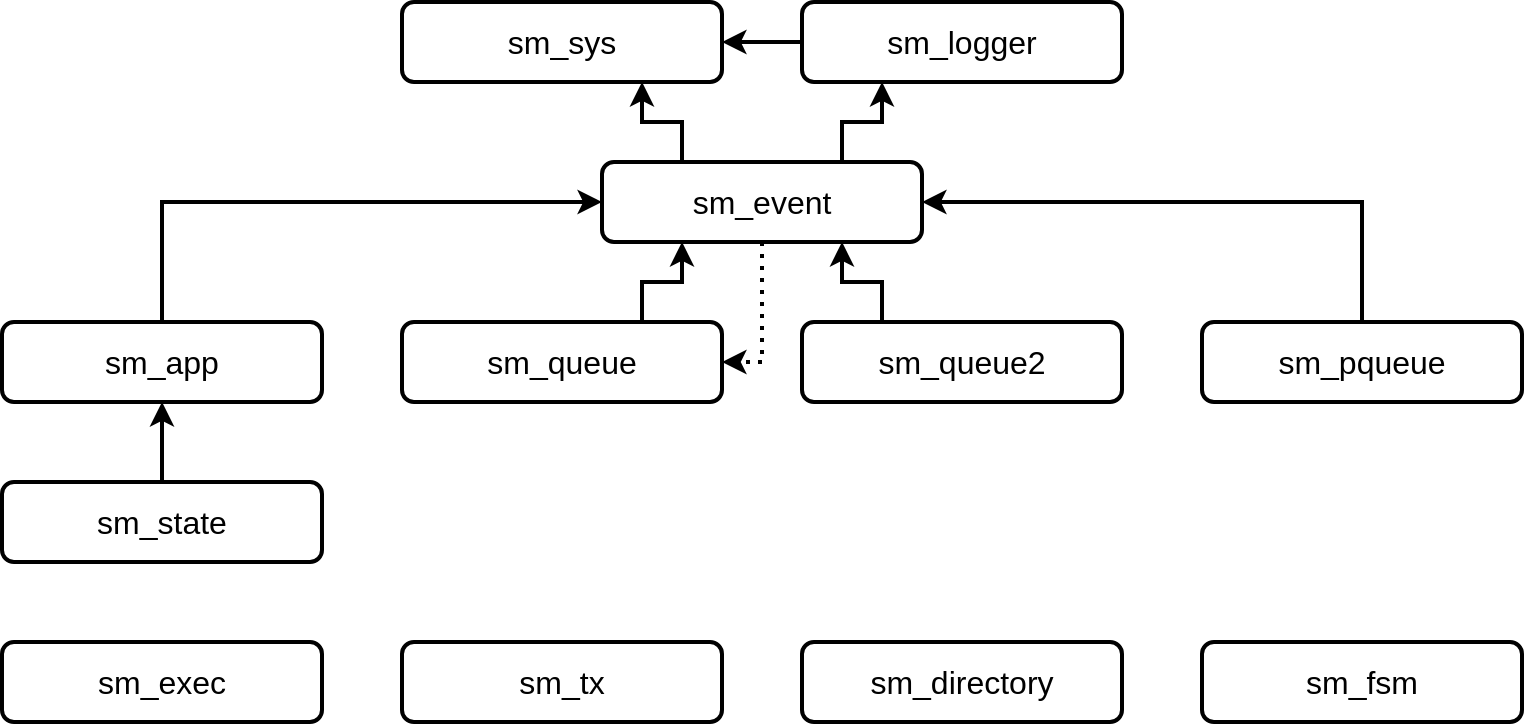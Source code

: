 <mxfile version="21.2.1" type="device">
  <diagram name="Page-1" id="M0VkthZNHpner8i7G0ue">
    <mxGraphModel dx="1418" dy="836" grid="1" gridSize="10" guides="1" tooltips="1" connect="1" arrows="1" fold="1" page="1" pageScale="1" pageWidth="1169" pageHeight="827" math="0" shadow="0">
      <root>
        <mxCell id="0" />
        <mxCell id="1" parent="0" />
        <mxCell id="8QDnr4EO980iNJ-GkDg1-1" value="sm_tx" style="rounded=1;whiteSpace=wrap;html=1;strokeWidth=2;fontSize=16;" parent="1" vertex="1">
          <mxGeometry x="400" y="360" width="160" height="40" as="geometry" />
        </mxCell>
        <mxCell id="8QDnr4EO980iNJ-GkDg1-2" value="sm_exec" style="rounded=1;whiteSpace=wrap;html=1;strokeWidth=2;fontSize=16;" parent="1" vertex="1">
          <mxGeometry x="200" y="360" width="160" height="40" as="geometry" />
        </mxCell>
        <mxCell id="8QDnr4EO980iNJ-GkDg1-17" style="edgeStyle=orthogonalEdgeStyle;rounded=0;orthogonalLoop=1;jettySize=auto;html=1;entryX=1;entryY=0.5;entryDx=0;entryDy=0;exitX=0.5;exitY=0;exitDx=0;exitDy=0;strokeWidth=2;" parent="1" source="8QDnr4EO980iNJ-GkDg1-3" target="8QDnr4EO980iNJ-GkDg1-9" edge="1">
          <mxGeometry relative="1" as="geometry" />
        </mxCell>
        <mxCell id="8QDnr4EO980iNJ-GkDg1-3" value="sm_pqueue" style="rounded=1;whiteSpace=wrap;html=1;strokeWidth=2;fontSize=16;" parent="1" vertex="1">
          <mxGeometry x="800" y="200" width="160" height="40" as="geometry" />
        </mxCell>
        <mxCell id="fQMnhLiNOGM2dNRzDINb-1" value="" style="edgeStyle=orthogonalEdgeStyle;rounded=0;orthogonalLoop=1;jettySize=auto;html=1;strokeWidth=2;" parent="1" source="8QDnr4EO980iNJ-GkDg1-4" target="8QDnr4EO980iNJ-GkDg1-10" edge="1">
          <mxGeometry relative="1" as="geometry" />
        </mxCell>
        <mxCell id="8QDnr4EO980iNJ-GkDg1-4" value="sm_logger" style="rounded=1;whiteSpace=wrap;html=1;strokeWidth=2;fontSize=16;" parent="1" vertex="1">
          <mxGeometry x="600" y="40" width="160" height="40" as="geometry" />
        </mxCell>
        <mxCell id="8QDnr4EO980iNJ-GkDg1-15" value="" style="edgeStyle=orthogonalEdgeStyle;rounded=0;orthogonalLoop=1;jettySize=auto;html=1;strokeWidth=2;" parent="1" source="8QDnr4EO980iNJ-GkDg1-5" target="8QDnr4EO980iNJ-GkDg1-6" edge="1">
          <mxGeometry relative="1" as="geometry" />
        </mxCell>
        <mxCell id="8QDnr4EO980iNJ-GkDg1-5" value="sm_state" style="rounded=1;whiteSpace=wrap;html=1;strokeWidth=2;fontSize=16;" parent="1" vertex="1">
          <mxGeometry x="200" y="280" width="160" height="40" as="geometry" />
        </mxCell>
        <mxCell id="8QDnr4EO980iNJ-GkDg1-14" value="" style="edgeStyle=orthogonalEdgeStyle;rounded=0;orthogonalLoop=1;jettySize=auto;html=1;exitX=0.5;exitY=0;exitDx=0;exitDy=0;entryX=0;entryY=0.5;entryDx=0;entryDy=0;strokeWidth=2;" parent="1" source="8QDnr4EO980iNJ-GkDg1-6" target="8QDnr4EO980iNJ-GkDg1-9" edge="1">
          <mxGeometry relative="1" as="geometry" />
        </mxCell>
        <mxCell id="8QDnr4EO980iNJ-GkDg1-6" value="sm_app" style="rounded=1;whiteSpace=wrap;html=1;strokeWidth=2;fontSize=16;" parent="1" vertex="1">
          <mxGeometry x="200" y="200" width="160" height="40" as="geometry" />
        </mxCell>
        <mxCell id="8QDnr4EO980iNJ-GkDg1-13" value="" style="edgeStyle=orthogonalEdgeStyle;rounded=0;orthogonalLoop=1;jettySize=auto;html=1;exitX=0.75;exitY=0;exitDx=0;exitDy=0;entryX=0.25;entryY=1;entryDx=0;entryDy=0;strokeWidth=2;" parent="1" source="8QDnr4EO980iNJ-GkDg1-8" target="8QDnr4EO980iNJ-GkDg1-9" edge="1">
          <mxGeometry relative="1" as="geometry" />
        </mxCell>
        <mxCell id="8QDnr4EO980iNJ-GkDg1-7" value="sm_queue2" style="rounded=1;whiteSpace=wrap;html=1;strokeWidth=2;fontSize=16;" parent="1" vertex="1">
          <mxGeometry x="600" y="200" width="160" height="40" as="geometry" />
        </mxCell>
        <mxCell id="8QDnr4EO980iNJ-GkDg1-12" value="" style="edgeStyle=orthogonalEdgeStyle;rounded=0;orthogonalLoop=1;jettySize=auto;html=1;entryX=0.75;entryY=1;entryDx=0;entryDy=0;exitX=0.25;exitY=0;exitDx=0;exitDy=0;strokeWidth=2;" parent="1" source="8QDnr4EO980iNJ-GkDg1-7" target="8QDnr4EO980iNJ-GkDg1-9" edge="1">
          <mxGeometry relative="1" as="geometry" />
        </mxCell>
        <mxCell id="8QDnr4EO980iNJ-GkDg1-8" value="sm_queue" style="rounded=1;whiteSpace=wrap;html=1;strokeWidth=2;fontSize=16;" parent="1" vertex="1">
          <mxGeometry x="400" y="200" width="160" height="40" as="geometry" />
        </mxCell>
        <mxCell id="8QDnr4EO980iNJ-GkDg1-11" value="" style="edgeStyle=orthogonalEdgeStyle;rounded=0;orthogonalLoop=1;jettySize=auto;html=1;entryX=0.75;entryY=1;entryDx=0;entryDy=0;exitX=0.25;exitY=0;exitDx=0;exitDy=0;strokeWidth=2;" parent="1" source="8QDnr4EO980iNJ-GkDg1-9" target="8QDnr4EO980iNJ-GkDg1-10" edge="1">
          <mxGeometry relative="1" as="geometry" />
        </mxCell>
        <mxCell id="8QDnr4EO980iNJ-GkDg1-16" value="" style="edgeStyle=orthogonalEdgeStyle;rounded=0;orthogonalLoop=1;jettySize=auto;html=1;entryX=0.25;entryY=1;entryDx=0;entryDy=0;exitX=0.75;exitY=0;exitDx=0;exitDy=0;strokeWidth=2;" parent="1" source="8QDnr4EO980iNJ-GkDg1-9" target="8QDnr4EO980iNJ-GkDg1-4" edge="1">
          <mxGeometry relative="1" as="geometry" />
        </mxCell>
        <mxCell id="8QDnr4EO980iNJ-GkDg1-18" style="edgeStyle=orthogonalEdgeStyle;rounded=0;orthogonalLoop=1;jettySize=auto;html=1;entryX=1;entryY=0.5;entryDx=0;entryDy=0;exitX=0.5;exitY=1;exitDx=0;exitDy=0;dashed=1;dashPattern=1 2;strokeWidth=2;" parent="1" source="8QDnr4EO980iNJ-GkDg1-9" target="8QDnr4EO980iNJ-GkDg1-8" edge="1">
          <mxGeometry relative="1" as="geometry" />
        </mxCell>
        <mxCell id="8QDnr4EO980iNJ-GkDg1-9" value="sm_event" style="rounded=1;whiteSpace=wrap;html=1;strokeWidth=2;fontSize=16;" parent="1" vertex="1">
          <mxGeometry x="500" y="120" width="160" height="40" as="geometry" />
        </mxCell>
        <mxCell id="8QDnr4EO980iNJ-GkDg1-10" value="sm_sys" style="rounded=1;whiteSpace=wrap;html=1;strokeWidth=2;fontSize=16;" parent="1" vertex="1">
          <mxGeometry x="400" y="40" width="160" height="40" as="geometry" />
        </mxCell>
        <mxCell id="8QDnr4EO980iNJ-GkDg1-20" value="sm_directory" style="rounded=1;whiteSpace=wrap;html=1;strokeWidth=2;fontSize=16;" parent="1" vertex="1">
          <mxGeometry x="600" y="360" width="160" height="40" as="geometry" />
        </mxCell>
        <mxCell id="8QDnr4EO980iNJ-GkDg1-22" value="sm_fsm" style="rounded=1;whiteSpace=wrap;html=1;strokeWidth=2;fontSize=16;" parent="1" vertex="1">
          <mxGeometry x="800" y="360" width="160" height="40" as="geometry" />
        </mxCell>
      </root>
    </mxGraphModel>
  </diagram>
</mxfile>
